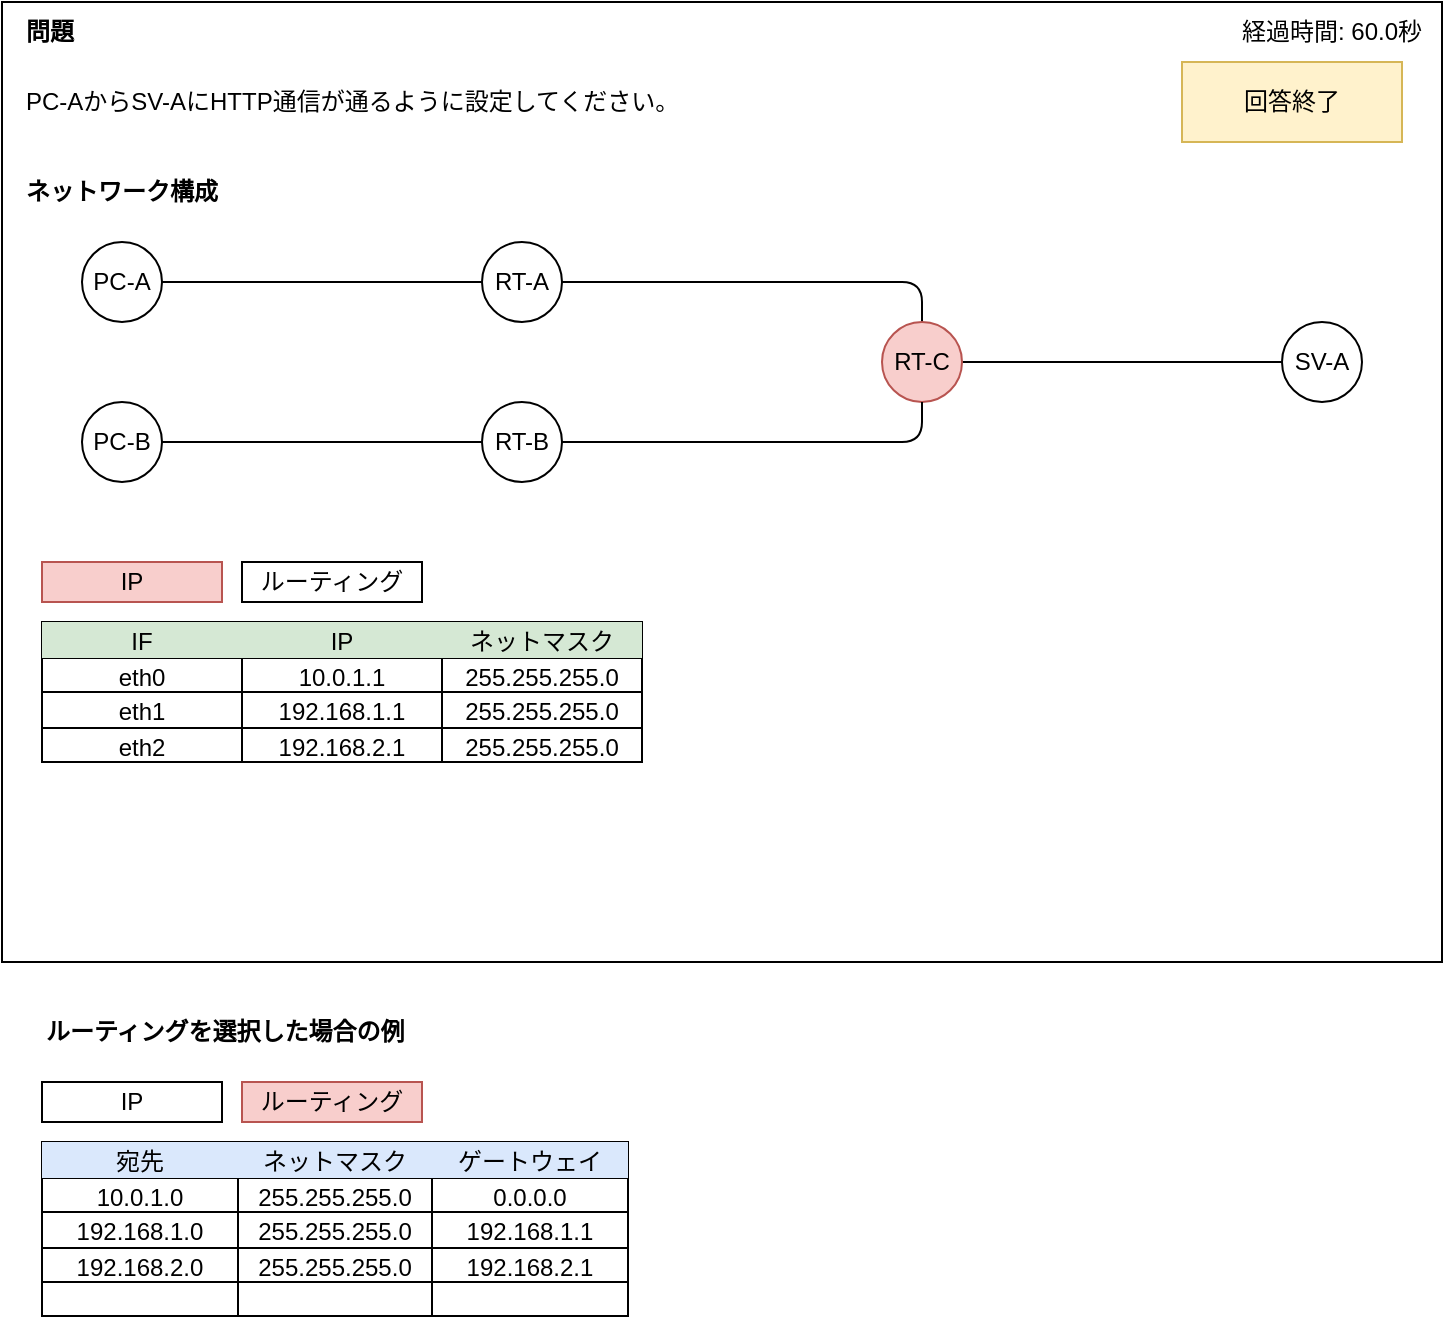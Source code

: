 <mxfile>
    <diagram id="Ify1rkaOSCgEp0X63fCf" name="ページ1">
        <mxGraphModel dx="1119" dy="802" grid="1" gridSize="10" guides="1" tooltips="1" connect="1" arrows="1" fold="1" page="1" pageScale="1" pageWidth="827" pageHeight="1169" math="0" shadow="0">
            <root>
                <mxCell id="0"/>
                <mxCell id="1" parent="0"/>
                <mxCell id="2" value="" style="rounded=0;whiteSpace=wrap;html=1;fillColor=none;" parent="1" vertex="1">
                    <mxGeometry x="40" y="40" width="720" height="480" as="geometry"/>
                </mxCell>
                <mxCell id="3" value="ネットワーク構成" style="text;html=1;align=left;verticalAlign=middle;whiteSpace=wrap;rounded=0;fontStyle=1" parent="1" vertex="1">
                    <mxGeometry x="50" y="120" width="190" height="30" as="geometry"/>
                </mxCell>
                <mxCell id="4" value="問題" style="text;html=1;align=left;verticalAlign=middle;whiteSpace=wrap;rounded=0;fontStyle=1" parent="1" vertex="1">
                    <mxGeometry x="50" y="40" width="190" height="30" as="geometry"/>
                </mxCell>
                <mxCell id="19" value="PC-AからSV-AにHTTP通信が通るように設定してください。" style="text;html=1;align=left;verticalAlign=middle;whiteSpace=wrap;rounded=0;" parent="1" vertex="1">
                    <mxGeometry x="50" y="70" width="350" height="40" as="geometry"/>
                </mxCell>
                <mxCell id="22" value="" style="shape=table;startSize=0;container=1;collapsible=0;childLayout=tableLayout;" parent="1" vertex="1">
                    <mxGeometry x="60" y="350" width="300" height="70" as="geometry"/>
                </mxCell>
                <mxCell id="23" value="" style="shape=tableRow;horizontal=0;startSize=0;swimlaneHead=0;swimlaneBody=0;strokeColor=inherit;top=0;left=0;bottom=0;right=0;collapsible=0;dropTarget=0;fillColor=none;points=[[0,0.5],[1,0.5]];portConstraint=eastwest;" parent="22" vertex="1">
                    <mxGeometry width="300" height="18" as="geometry"/>
                </mxCell>
                <mxCell id="24" value="IF" style="shape=partialRectangle;html=1;whiteSpace=wrap;connectable=0;strokeColor=#82b366;overflow=hidden;fillColor=#d5e8d4;top=0;left=0;bottom=0;right=0;pointerEvents=1;" parent="23" vertex="1">
                    <mxGeometry width="100" height="18" as="geometry">
                        <mxRectangle width="100" height="18" as="alternateBounds"/>
                    </mxGeometry>
                </mxCell>
                <mxCell id="25" value="IP" style="shape=partialRectangle;html=1;whiteSpace=wrap;connectable=0;strokeColor=#82b366;overflow=hidden;fillColor=#d5e8d4;top=0;left=0;bottom=0;right=0;pointerEvents=1;" parent="23" vertex="1">
                    <mxGeometry x="100" width="100" height="18" as="geometry">
                        <mxRectangle width="100" height="18" as="alternateBounds"/>
                    </mxGeometry>
                </mxCell>
                <mxCell id="26" value="ネットマスク" style="shape=partialRectangle;html=1;whiteSpace=wrap;connectable=0;strokeColor=#82b366;overflow=hidden;fillColor=#d5e8d4;top=0;left=0;bottom=0;right=0;pointerEvents=1;" parent="23" vertex="1">
                    <mxGeometry x="200" width="100" height="18" as="geometry">
                        <mxRectangle width="100" height="18" as="alternateBounds"/>
                    </mxGeometry>
                </mxCell>
                <mxCell id="27" value="" style="shape=tableRow;horizontal=0;startSize=0;swimlaneHead=0;swimlaneBody=0;strokeColor=inherit;top=0;left=0;bottom=0;right=0;collapsible=0;dropTarget=0;fillColor=none;points=[[0,0.5],[1,0.5]];portConstraint=eastwest;" parent="22" vertex="1">
                    <mxGeometry y="18" width="300" height="17" as="geometry"/>
                </mxCell>
                <mxCell id="28" value="eth0" style="shape=partialRectangle;html=1;whiteSpace=wrap;connectable=0;strokeColor=inherit;overflow=hidden;fillColor=none;top=0;left=0;bottom=0;right=0;pointerEvents=1;" parent="27" vertex="1">
                    <mxGeometry width="100" height="17" as="geometry">
                        <mxRectangle width="100" height="17" as="alternateBounds"/>
                    </mxGeometry>
                </mxCell>
                <mxCell id="29" value="10.0.1.1" style="shape=partialRectangle;html=1;whiteSpace=wrap;connectable=0;strokeColor=inherit;overflow=hidden;fillColor=none;top=0;left=0;bottom=0;right=0;pointerEvents=1;" parent="27" vertex="1">
                    <mxGeometry x="100" width="100" height="17" as="geometry">
                        <mxRectangle width="100" height="17" as="alternateBounds"/>
                    </mxGeometry>
                </mxCell>
                <mxCell id="30" value="255.255.255.0" style="shape=partialRectangle;html=1;whiteSpace=wrap;connectable=0;strokeColor=inherit;overflow=hidden;fillColor=none;top=0;left=0;bottom=0;right=0;pointerEvents=1;" parent="27" vertex="1">
                    <mxGeometry x="200" width="100" height="17" as="geometry">
                        <mxRectangle width="100" height="17" as="alternateBounds"/>
                    </mxGeometry>
                </mxCell>
                <mxCell id="31" value="" style="shape=tableRow;horizontal=0;startSize=0;swimlaneHead=0;swimlaneBody=0;strokeColor=inherit;top=0;left=0;bottom=0;right=0;collapsible=0;dropTarget=0;fillColor=none;points=[[0,0.5],[1,0.5]];portConstraint=eastwest;" parent="22" vertex="1">
                    <mxGeometry y="35" width="300" height="18" as="geometry"/>
                </mxCell>
                <mxCell id="32" value="eth1" style="shape=partialRectangle;html=1;whiteSpace=wrap;connectable=0;strokeColor=inherit;overflow=hidden;fillColor=none;top=0;left=0;bottom=0;right=0;pointerEvents=1;" parent="31" vertex="1">
                    <mxGeometry width="100" height="18" as="geometry">
                        <mxRectangle width="100" height="18" as="alternateBounds"/>
                    </mxGeometry>
                </mxCell>
                <mxCell id="33" value="192.168.1.1" style="shape=partialRectangle;html=1;whiteSpace=wrap;connectable=0;strokeColor=inherit;overflow=hidden;fillColor=none;top=0;left=0;bottom=0;right=0;pointerEvents=1;" parent="31" vertex="1">
                    <mxGeometry x="100" width="100" height="18" as="geometry">
                        <mxRectangle width="100" height="18" as="alternateBounds"/>
                    </mxGeometry>
                </mxCell>
                <mxCell id="34" value="255.255.255.0" style="shape=partialRectangle;html=1;whiteSpace=wrap;connectable=0;strokeColor=inherit;overflow=hidden;fillColor=none;top=0;left=0;bottom=0;right=0;pointerEvents=1;" parent="31" vertex="1">
                    <mxGeometry x="200" width="100" height="18" as="geometry">
                        <mxRectangle width="100" height="18" as="alternateBounds"/>
                    </mxGeometry>
                </mxCell>
                <mxCell id="35" value="" style="shape=tableRow;horizontal=0;startSize=0;swimlaneHead=0;swimlaneBody=0;strokeColor=inherit;top=0;left=0;bottom=0;right=0;collapsible=0;dropTarget=0;fillColor=none;points=[[0,0.5],[1,0.5]];portConstraint=eastwest;" parent="22" vertex="1">
                    <mxGeometry y="53" width="300" height="17" as="geometry"/>
                </mxCell>
                <mxCell id="36" value="eth2" style="shape=partialRectangle;html=1;whiteSpace=wrap;connectable=0;strokeColor=inherit;overflow=hidden;fillColor=none;top=0;left=0;bottom=0;right=0;pointerEvents=1;" parent="35" vertex="1">
                    <mxGeometry width="100" height="17" as="geometry">
                        <mxRectangle width="100" height="17" as="alternateBounds"/>
                    </mxGeometry>
                </mxCell>
                <mxCell id="37" value="192.168.2.1" style="shape=partialRectangle;html=1;whiteSpace=wrap;connectable=0;strokeColor=inherit;overflow=hidden;fillColor=none;top=0;left=0;bottom=0;right=0;pointerEvents=1;" parent="35" vertex="1">
                    <mxGeometry x="100" width="100" height="17" as="geometry">
                        <mxRectangle width="100" height="17" as="alternateBounds"/>
                    </mxGeometry>
                </mxCell>
                <mxCell id="38" value="255.255.255.0" style="shape=partialRectangle;html=1;whiteSpace=wrap;connectable=0;strokeColor=inherit;overflow=hidden;fillColor=none;top=0;left=0;bottom=0;right=0;pointerEvents=1;" parent="35" vertex="1">
                    <mxGeometry x="200" width="100" height="17" as="geometry">
                        <mxRectangle width="100" height="17" as="alternateBounds"/>
                    </mxGeometry>
                </mxCell>
                <mxCell id="94" value="IP" style="rounded=0;whiteSpace=wrap;html=1;fillColor=#f8cecc;strokeColor=#b85450;" parent="1" vertex="1">
                    <mxGeometry x="60" y="320" width="90" height="20" as="geometry"/>
                </mxCell>
                <mxCell id="95" value="ルーティング" style="rounded=0;whiteSpace=wrap;html=1;" parent="1" vertex="1">
                    <mxGeometry x="160" y="320" width="90" height="20" as="geometry"/>
                </mxCell>
                <mxCell id="101" value="経過時間: 60.0秒" style="text;html=1;align=center;verticalAlign=middle;whiteSpace=wrap;rounded=0;" parent="1" vertex="1">
                    <mxGeometry x="650" y="40" width="110" height="30" as="geometry"/>
                </mxCell>
                <mxCell id="132" value="" style="shape=table;startSize=0;container=1;collapsible=0;childLayout=tableLayout;" parent="1" vertex="1">
                    <mxGeometry x="60" y="610" width="293" height="87" as="geometry"/>
                </mxCell>
                <mxCell id="133" value="" style="shape=tableRow;horizontal=0;startSize=0;swimlaneHead=0;swimlaneBody=0;strokeColor=inherit;top=0;left=0;bottom=0;right=0;collapsible=0;dropTarget=0;fillColor=none;points=[[0,0.5],[1,0.5]];portConstraint=eastwest;" parent="132" vertex="1">
                    <mxGeometry width="293" height="18" as="geometry"/>
                </mxCell>
                <mxCell id="134" value="宛先" style="shape=partialRectangle;html=1;whiteSpace=wrap;connectable=0;strokeColor=#6c8ebf;overflow=hidden;fillColor=#dae8fc;top=0;left=0;bottom=0;right=0;pointerEvents=1;" parent="133" vertex="1">
                    <mxGeometry width="98" height="18" as="geometry">
                        <mxRectangle width="98" height="18" as="alternateBounds"/>
                    </mxGeometry>
                </mxCell>
                <mxCell id="135" value="ネットマスク" style="shape=partialRectangle;html=1;whiteSpace=wrap;connectable=0;strokeColor=#6c8ebf;overflow=hidden;fillColor=#dae8fc;top=0;left=0;bottom=0;right=0;pointerEvents=1;" parent="133" vertex="1">
                    <mxGeometry x="98" width="97" height="18" as="geometry">
                        <mxRectangle width="97" height="18" as="alternateBounds"/>
                    </mxGeometry>
                </mxCell>
                <mxCell id="136" value="ゲートウェイ" style="shape=partialRectangle;html=1;whiteSpace=wrap;connectable=0;strokeColor=#6c8ebf;overflow=hidden;fillColor=#dae8fc;top=0;left=0;bottom=0;right=0;pointerEvents=1;" parent="133" vertex="1">
                    <mxGeometry x="195" width="98" height="18" as="geometry">
                        <mxRectangle width="98" height="18" as="alternateBounds"/>
                    </mxGeometry>
                </mxCell>
                <mxCell id="138" value="" style="shape=tableRow;horizontal=0;startSize=0;swimlaneHead=0;swimlaneBody=0;strokeColor=inherit;top=0;left=0;bottom=0;right=0;collapsible=0;dropTarget=0;fillColor=none;points=[[0,0.5],[1,0.5]];portConstraint=eastwest;" parent="132" vertex="1">
                    <mxGeometry y="18" width="293" height="17" as="geometry"/>
                </mxCell>
                <mxCell id="139" value="10.0.1.0" style="shape=partialRectangle;html=1;whiteSpace=wrap;connectable=0;strokeColor=inherit;overflow=hidden;fillColor=none;top=0;left=0;bottom=0;right=0;pointerEvents=1;" parent="138" vertex="1">
                    <mxGeometry width="98" height="17" as="geometry">
                        <mxRectangle width="98" height="17" as="alternateBounds"/>
                    </mxGeometry>
                </mxCell>
                <mxCell id="140" value="255.255.255.0" style="shape=partialRectangle;html=1;whiteSpace=wrap;connectable=0;strokeColor=inherit;overflow=hidden;fillColor=none;top=0;left=0;bottom=0;right=0;pointerEvents=1;" parent="138" vertex="1">
                    <mxGeometry x="98" width="97" height="17" as="geometry">
                        <mxRectangle width="97" height="17" as="alternateBounds"/>
                    </mxGeometry>
                </mxCell>
                <mxCell id="141" value="0.0.0.0" style="shape=partialRectangle;html=1;whiteSpace=wrap;connectable=0;strokeColor=inherit;overflow=hidden;fillColor=none;top=0;left=0;bottom=0;right=0;pointerEvents=1;" parent="138" vertex="1">
                    <mxGeometry x="195" width="98" height="17" as="geometry">
                        <mxRectangle width="98" height="17" as="alternateBounds"/>
                    </mxGeometry>
                </mxCell>
                <mxCell id="143" value="" style="shape=tableRow;horizontal=0;startSize=0;swimlaneHead=0;swimlaneBody=0;strokeColor=inherit;top=0;left=0;bottom=0;right=0;collapsible=0;dropTarget=0;fillColor=none;points=[[0,0.5],[1,0.5]];portConstraint=eastwest;" parent="132" vertex="1">
                    <mxGeometry y="35" width="293" height="18" as="geometry"/>
                </mxCell>
                <mxCell id="144" value="192.168.1.0" style="shape=partialRectangle;html=1;whiteSpace=wrap;connectable=0;strokeColor=inherit;overflow=hidden;fillColor=none;top=0;left=0;bottom=0;right=0;pointerEvents=1;" parent="143" vertex="1">
                    <mxGeometry width="98" height="18" as="geometry">
                        <mxRectangle width="98" height="18" as="alternateBounds"/>
                    </mxGeometry>
                </mxCell>
                <mxCell id="145" value="255.255.255.0" style="shape=partialRectangle;html=1;whiteSpace=wrap;connectable=0;strokeColor=inherit;overflow=hidden;fillColor=none;top=0;left=0;bottom=0;right=0;pointerEvents=1;" parent="143" vertex="1">
                    <mxGeometry x="98" width="97" height="18" as="geometry">
                        <mxRectangle width="97" height="18" as="alternateBounds"/>
                    </mxGeometry>
                </mxCell>
                <mxCell id="146" value="192.168.1.1" style="shape=partialRectangle;html=1;whiteSpace=wrap;connectable=0;strokeColor=inherit;overflow=hidden;fillColor=none;top=0;left=0;bottom=0;right=0;pointerEvents=1;" parent="143" vertex="1">
                    <mxGeometry x="195" width="98" height="18" as="geometry">
                        <mxRectangle width="98" height="18" as="alternateBounds"/>
                    </mxGeometry>
                </mxCell>
                <mxCell id="148" value="" style="shape=tableRow;horizontal=0;startSize=0;swimlaneHead=0;swimlaneBody=0;strokeColor=inherit;top=0;left=0;bottom=0;right=0;collapsible=0;dropTarget=0;fillColor=none;points=[[0,0.5],[1,0.5]];portConstraint=eastwest;" parent="132" vertex="1">
                    <mxGeometry y="53" width="293" height="17" as="geometry"/>
                </mxCell>
                <mxCell id="149" value="192.168.2.0" style="shape=partialRectangle;html=1;whiteSpace=wrap;connectable=0;strokeColor=inherit;overflow=hidden;fillColor=none;top=0;left=0;bottom=0;right=0;pointerEvents=1;" parent="148" vertex="1">
                    <mxGeometry width="98" height="17" as="geometry">
                        <mxRectangle width="98" height="17" as="alternateBounds"/>
                    </mxGeometry>
                </mxCell>
                <mxCell id="150" value="255.255.255.0" style="shape=partialRectangle;html=1;whiteSpace=wrap;connectable=0;strokeColor=inherit;overflow=hidden;fillColor=none;top=0;left=0;bottom=0;right=0;pointerEvents=1;" parent="148" vertex="1">
                    <mxGeometry x="98" width="97" height="17" as="geometry">
                        <mxRectangle width="97" height="17" as="alternateBounds"/>
                    </mxGeometry>
                </mxCell>
                <mxCell id="151" value="192.168.2.1" style="shape=partialRectangle;html=1;whiteSpace=wrap;connectable=0;strokeColor=inherit;overflow=hidden;fillColor=none;top=0;left=0;bottom=0;right=0;pointerEvents=1;" parent="148" vertex="1">
                    <mxGeometry x="195" width="98" height="17" as="geometry">
                        <mxRectangle width="98" height="17" as="alternateBounds"/>
                    </mxGeometry>
                </mxCell>
                <mxCell id="210" style="shape=tableRow;horizontal=0;startSize=0;swimlaneHead=0;swimlaneBody=0;strokeColor=inherit;top=0;left=0;bottom=0;right=0;collapsible=0;dropTarget=0;fillColor=none;points=[[0,0.5],[1,0.5]];portConstraint=eastwest;" parent="132" vertex="1">
                    <mxGeometry y="70" width="293" height="17" as="geometry"/>
                </mxCell>
                <mxCell id="211" style="shape=partialRectangle;html=1;whiteSpace=wrap;connectable=0;strokeColor=inherit;overflow=hidden;fillColor=none;top=0;left=0;bottom=0;right=0;pointerEvents=1;" parent="210" vertex="1">
                    <mxGeometry width="98" height="17" as="geometry">
                        <mxRectangle width="98" height="17" as="alternateBounds"/>
                    </mxGeometry>
                </mxCell>
                <mxCell id="212" style="shape=partialRectangle;html=1;whiteSpace=wrap;connectable=0;strokeColor=inherit;overflow=hidden;fillColor=none;top=0;left=0;bottom=0;right=0;pointerEvents=1;" parent="210" vertex="1">
                    <mxGeometry x="98" width="97" height="17" as="geometry">
                        <mxRectangle width="97" height="17" as="alternateBounds"/>
                    </mxGeometry>
                </mxCell>
                <mxCell id="213" style="shape=partialRectangle;html=1;whiteSpace=wrap;connectable=0;strokeColor=inherit;overflow=hidden;fillColor=none;top=0;left=0;bottom=0;right=0;pointerEvents=1;" parent="210" vertex="1">
                    <mxGeometry x="195" width="98" height="17" as="geometry">
                        <mxRectangle width="98" height="17" as="alternateBounds"/>
                    </mxGeometry>
                </mxCell>
                <mxCell id="153" value="IP" style="rounded=0;whiteSpace=wrap;html=1;" parent="1" vertex="1">
                    <mxGeometry x="60" y="580" width="90" height="20" as="geometry"/>
                </mxCell>
                <mxCell id="154" value="ルーティング" style="rounded=0;whiteSpace=wrap;html=1;fillColor=#f8cecc;strokeColor=#b85450;" parent="1" vertex="1">
                    <mxGeometry x="160" y="580" width="90" height="20" as="geometry"/>
                </mxCell>
                <mxCell id="167" value="ルーティングを選択した場合の例" style="text;html=1;align=left;verticalAlign=middle;whiteSpace=wrap;rounded=0;fontStyle=1" parent="1" vertex="1">
                    <mxGeometry x="60" y="540" width="270" height="30" as="geometry"/>
                </mxCell>
                <mxCell id="175" style="edgeStyle=none;html=1;exitX=1;exitY=0.5;exitDx=0;exitDy=0;entryX=0;entryY=0.5;entryDx=0;entryDy=0;endArrow=none;endFill=0;" parent="1" source="169" target="171" edge="1">
                    <mxGeometry relative="1" as="geometry"/>
                </mxCell>
                <mxCell id="169" value="PC-A" style="ellipse;whiteSpace=wrap;html=1;aspect=fixed;" parent="1" vertex="1">
                    <mxGeometry x="80" y="160" width="40" height="40" as="geometry"/>
                </mxCell>
                <mxCell id="170" value="PC-B" style="ellipse;whiteSpace=wrap;html=1;aspect=fixed;" parent="1" vertex="1">
                    <mxGeometry x="80" y="240" width="40" height="40" as="geometry"/>
                </mxCell>
                <mxCell id="178" style="edgeStyle=orthogonalEdgeStyle;html=1;exitX=1;exitY=0.5;exitDx=0;exitDy=0;entryX=0.5;entryY=0;entryDx=0;entryDy=0;endArrow=none;endFill=0;" parent="1" source="171" target="173" edge="1">
                    <mxGeometry relative="1" as="geometry"/>
                </mxCell>
                <mxCell id="171" value="RT-A" style="ellipse;whiteSpace=wrap;html=1;aspect=fixed;" parent="1" vertex="1">
                    <mxGeometry x="280" y="160" width="40" height="40" as="geometry"/>
                </mxCell>
                <mxCell id="172" value="RT-B" style="ellipse;whiteSpace=wrap;html=1;aspect=fixed;" parent="1" vertex="1">
                    <mxGeometry x="280" y="240" width="40" height="40" as="geometry"/>
                </mxCell>
                <mxCell id="179" style="edgeStyle=none;html=1;exitX=1;exitY=0.5;exitDx=0;exitDy=0;entryX=0;entryY=0.5;entryDx=0;entryDy=0;endArrow=none;endFill=0;" parent="1" source="173" target="174" edge="1">
                    <mxGeometry relative="1" as="geometry"/>
                </mxCell>
                <mxCell id="173" value="RT-C" style="ellipse;whiteSpace=wrap;html=1;aspect=fixed;fillColor=#f8cecc;strokeColor=#b85450;" parent="1" vertex="1">
                    <mxGeometry x="480" y="200" width="40" height="40" as="geometry"/>
                </mxCell>
                <mxCell id="174" value="SV-A" style="ellipse;whiteSpace=wrap;html=1;aspect=fixed;" parent="1" vertex="1">
                    <mxGeometry x="680" y="200" width="40" height="40" as="geometry"/>
                </mxCell>
                <mxCell id="176" style="edgeStyle=none;html=1;exitX=1;exitY=0.5;exitDx=0;exitDy=0;entryX=0;entryY=0.5;entryDx=0;entryDy=0;endArrow=none;endFill=0;" parent="1" source="170" target="172" edge="1">
                    <mxGeometry relative="1" as="geometry">
                        <mxPoint x="130" y="150" as="sourcePoint"/>
                        <mxPoint x="290" y="150" as="targetPoint"/>
                    </mxGeometry>
                </mxCell>
                <mxCell id="177" style="edgeStyle=orthogonalEdgeStyle;html=1;exitX=1;exitY=0.5;exitDx=0;exitDy=0;entryX=0.5;entryY=1;entryDx=0;entryDy=0;endArrow=none;endFill=0;" parent="1" source="172" target="173" edge="1">
                    <mxGeometry relative="1" as="geometry">
                        <mxPoint x="130" y="310" as="sourcePoint"/>
                        <mxPoint x="290" y="310" as="targetPoint"/>
                    </mxGeometry>
                </mxCell>
                <mxCell id="223" value="回答終了" style="rounded=0;whiteSpace=wrap;html=1;fillColor=#fff2cc;strokeColor=#d6b656;" parent="1" vertex="1">
                    <mxGeometry x="630" y="70" width="110" height="40" as="geometry"/>
                </mxCell>
            </root>
        </mxGraphModel>
    </diagram>
</mxfile>